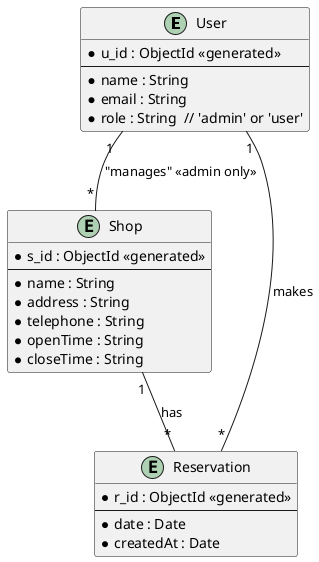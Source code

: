 @startuml ClassDiagram

entity "User" as u {
    *u_id : ObjectId <<generated>>
    --
    *name : String
    *email : String
    *role : String  // 'admin' or 'user'
}

entity "Shop" as s {
    *s_id : ObjectId <<generated>>
    --
    *name : String
    *address : String
    *telephone : String
    *openTime : String
    *closeTime : String
}

entity "Reservation" as r {
    *r_id : ObjectId <<generated>>
    --
    *date : Date
    *createdAt : Date
}

u "1" -- "*" r : makes
s "1" -- "*" r : has

u "1" -- "*" s : "manages" <<admin only>>

@enduml
